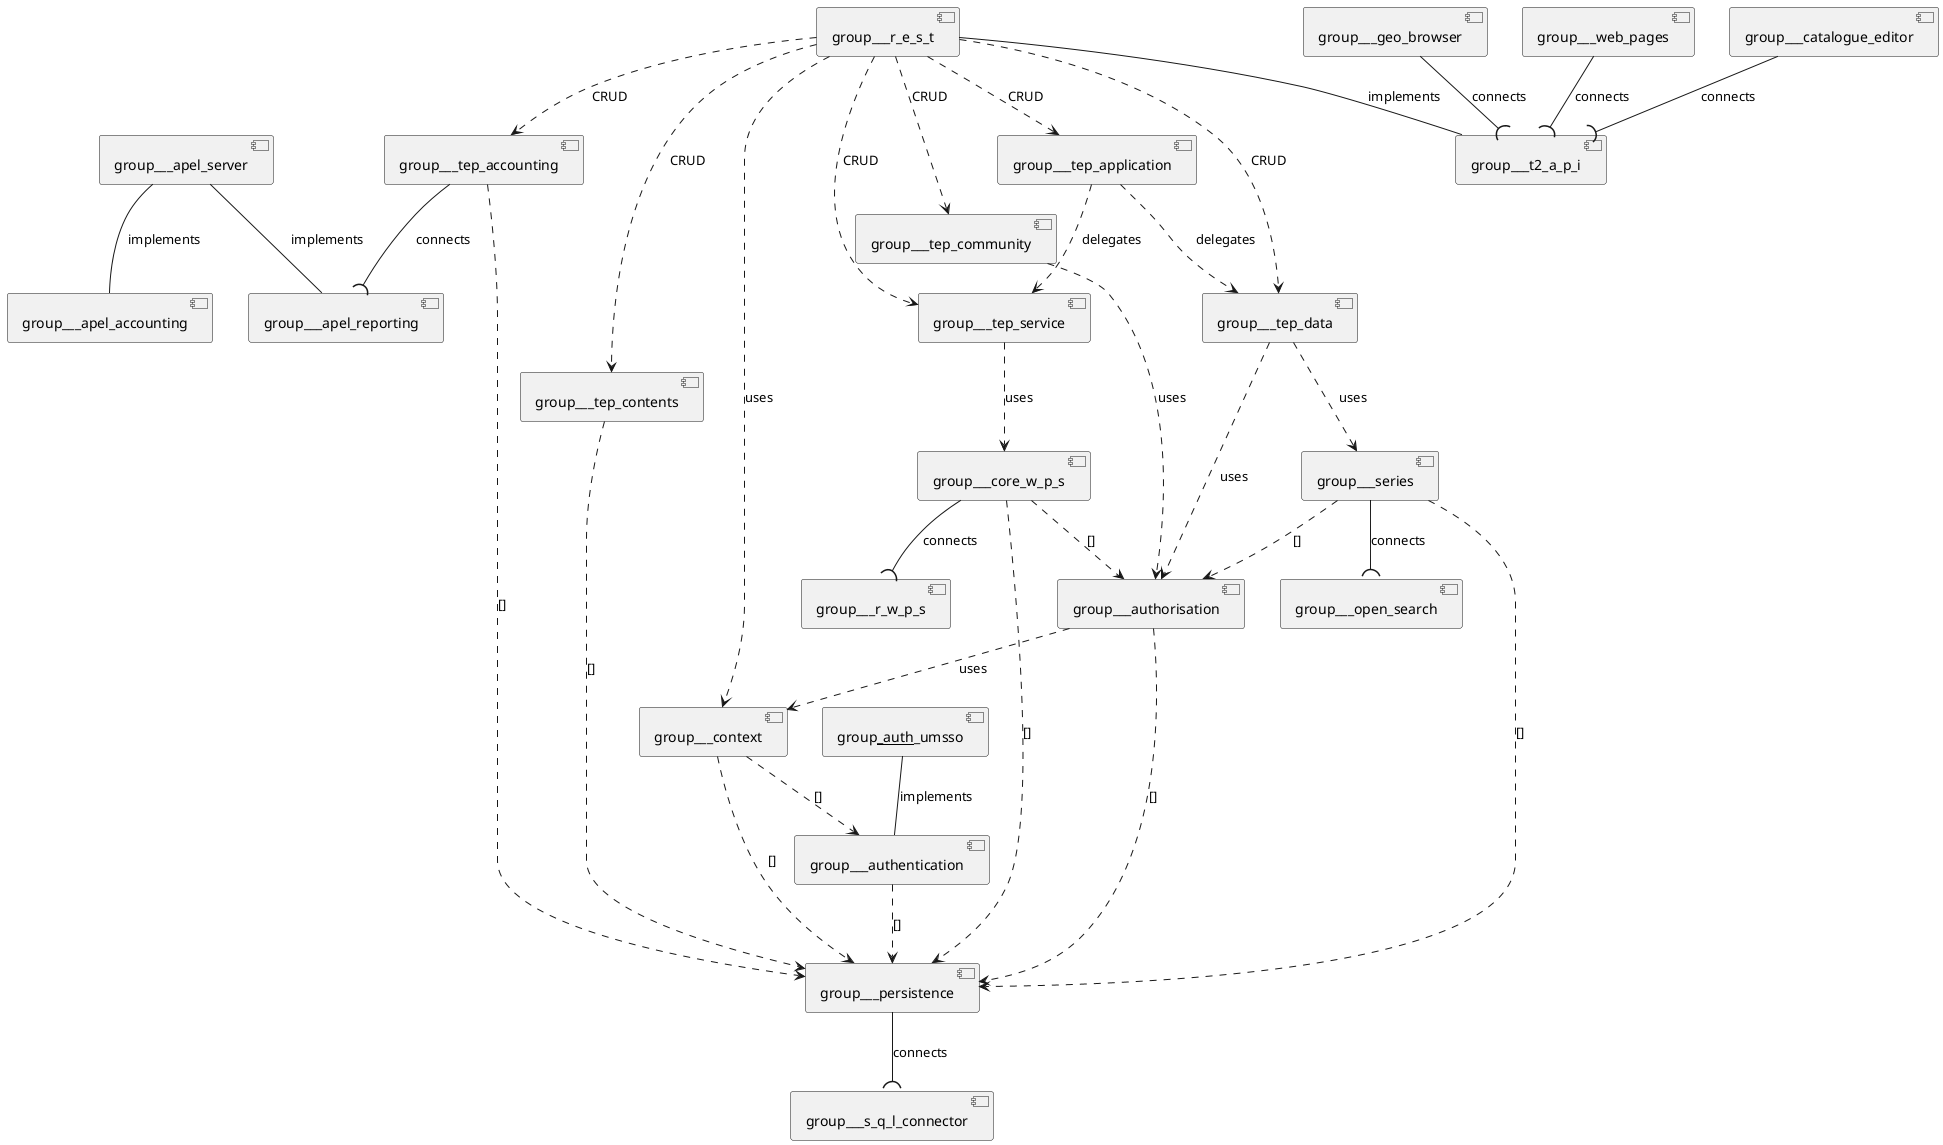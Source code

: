 @startuml
[group___apel_server]  --  [group___apel_accounting] : implements
[group___apel_server]  --  [group___apel_reporting] : implements
[group___auth___umsso]  --  [group___authentication] : implements
[group___authentication]  ..>  [group___persistence] : []
[group___authorisation]  ..>  [group___persistence] : []
[group___authorisation]  ..>  [group___context] : uses
[group___catalogue_editor]  --(  [group___t2_a_p_i] : connects
[group___context]  ..>  [group___persistence] : []
[group___context]  ..>  [group___authentication] : []
[group___core_w_p_s]  ..>  [group___persistence] : []
[group___core_w_p_s]  ..>  [group___authorisation] : []
[group___core_w_p_s]  --(  [group___r_w_p_s] : connects
[group___geo_browser]  --(  [group___t2_a_p_i] : connects
[group___persistence]  --(  [group___s_q_l_connector] : connects
[group___r_e_s_t]  ..>  [group___tep_accounting] : CRUD
[group___r_e_s_t]  ..>  [group___tep_application] : CRUD
[group___r_e_s_t]  ..>  [group___tep_community] : CRUD
[group___r_e_s_t]  ..>  [group___tep_contents] : CRUD
[group___r_e_s_t]  ..>  [group___tep_data] : CRUD
[group___r_e_s_t]  ..>  [group___tep_service] : CRUD
[group___r_e_s_t]  ..>  [group___context] : uses
[group___r_e_s_t]  --  [group___t2_a_p_i] : implements
[group___series]  --(  [group___open_search] : connects
[group___series]  ..>  [group___persistence] : []
[group___series]  ..>  [group___authorisation] : []
[group___tep_accounting]  --(  [group___apel_reporting] : connects
[group___tep_accounting]  ..>  [group___persistence] : []
[group___tep_application]  ..>  [group___tep_data] : delegates
[group___tep_application]  ..>  [group___tep_service] : delegates
[group___tep_community]  ..>  [group___authorisation] : uses
[group___tep_contents]  ..>  [group___persistence] : []
[group___tep_data]  ..>  [group___authorisation] : uses
[group___tep_data]  ..>  [group___series] : uses
[group___tep_service]  ..>  [group___core_w_p_s] : uses
[group___web_pages]  --(  [group___t2_a_p_i] : connects
@enduml
